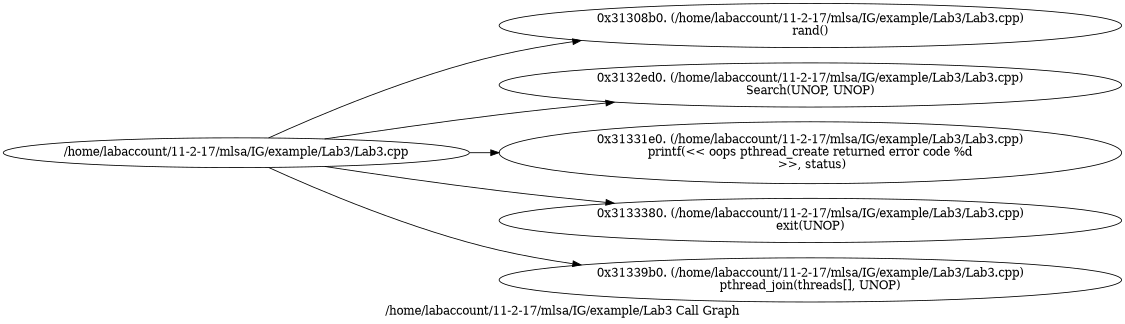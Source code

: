digraph "/home/labaccount/11-2-17/mlsa/IG/example/Lab3 Call Graph" {
	graph [dpi=300
		rankdir=LR
		size="7.5, 10"
		label="/home/labaccount/11-2-17/mlsa/IG/example/Lab3 Call Graph"
	];

	Node0x464830598 [shape=oval, label="/home/labaccount/11-2-17/mlsa/IG/example/Lab3/Lab3.cpp"];
	Node0x744349685 [shape=oval, label="0x31308b0. (/home/labaccount/11-2-17/mlsa/IG/example/Lab3/Lab3.cpp)\nrand()"];
	Node0x464830598 -> Node0x744349685;
	Node0x328737284 [shape=oval, label="0x3132ed0. (/home/labaccount/11-2-17/mlsa/IG/example/Lab3/Lab3.cpp)\nSearch(UNOP, UNOP)"];
	Node0x464830598 -> Node0x328737284;
	Node0x943910659 [shape=oval, label="0x31331e0. (/home/labaccount/11-2-17/mlsa/IG/example/Lab3/Lab3.cpp)\nprintf(<< oops pthread_create returned error code %d\n >>, status)"];
	Node0x464830598 -> Node0x943910659;
	Node0x982990189 [shape=oval, label="0x3133380. (/home/labaccount/11-2-17/mlsa/IG/example/Lab3/Lab3.cpp)\nexit(UNOP)"];
	Node0x464830598 -> Node0x982990189;
	Node0x592271843 [shape=oval, label="0x31339b0. (/home/labaccount/11-2-17/mlsa/IG/example/Lab3/Lab3.cpp)\npthread_join(threads[], UNOP)"];
	Node0x464830598 -> Node0x592271843;
}